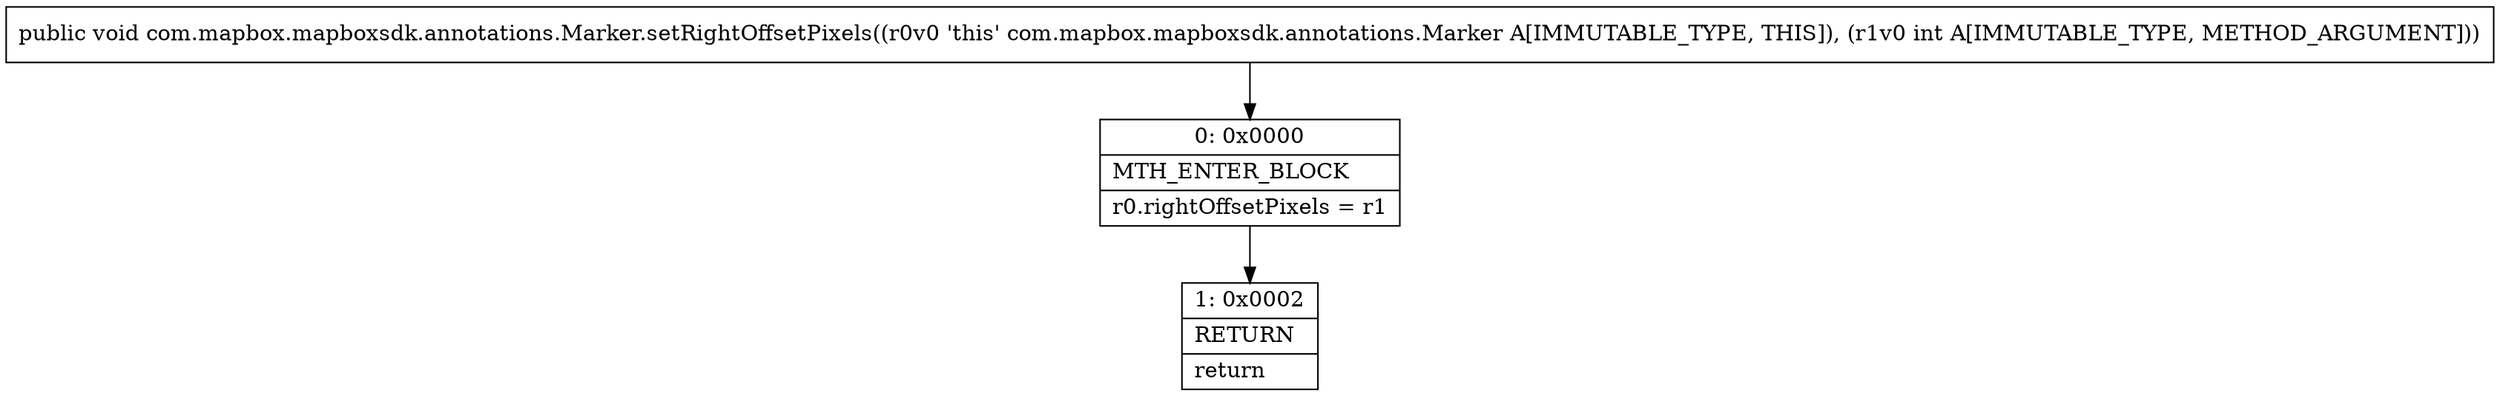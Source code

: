 digraph "CFG forcom.mapbox.mapboxsdk.annotations.Marker.setRightOffsetPixels(I)V" {
Node_0 [shape=record,label="{0\:\ 0x0000|MTH_ENTER_BLOCK\l|r0.rightOffsetPixels = r1\l}"];
Node_1 [shape=record,label="{1\:\ 0x0002|RETURN\l|return\l}"];
MethodNode[shape=record,label="{public void com.mapbox.mapboxsdk.annotations.Marker.setRightOffsetPixels((r0v0 'this' com.mapbox.mapboxsdk.annotations.Marker A[IMMUTABLE_TYPE, THIS]), (r1v0 int A[IMMUTABLE_TYPE, METHOD_ARGUMENT])) }"];
MethodNode -> Node_0;
Node_0 -> Node_1;
}


